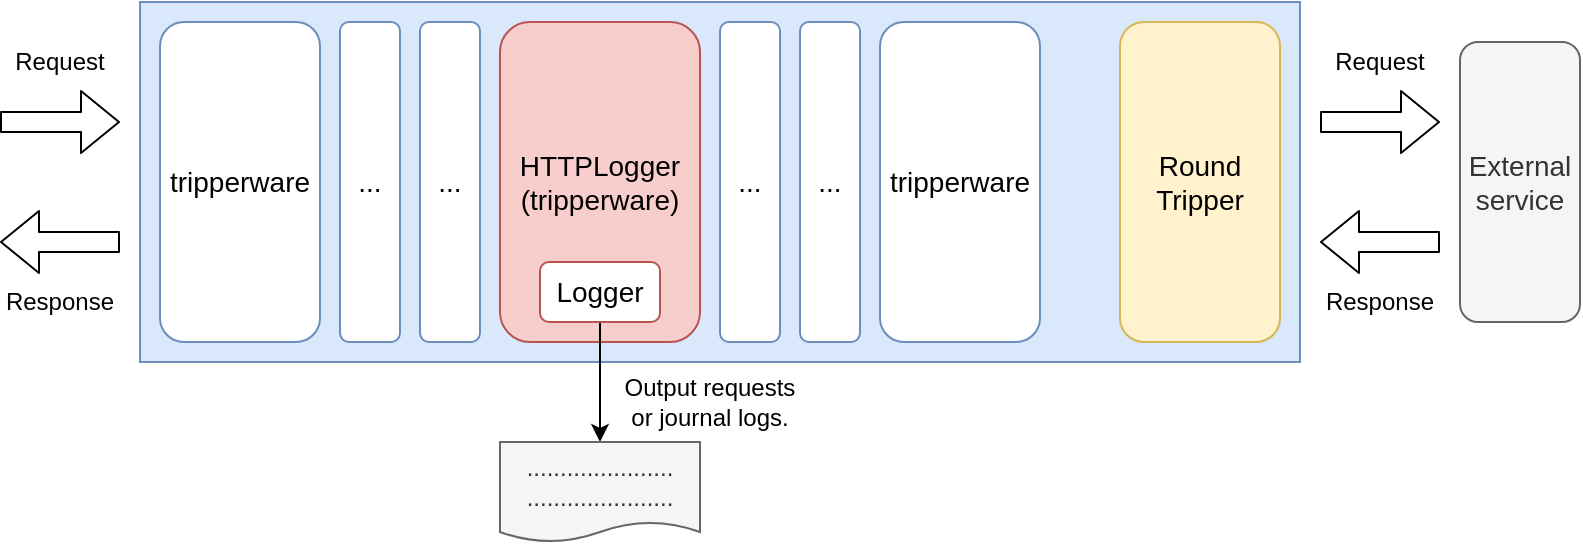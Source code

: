 <mxfile>
    <diagram id="CGz5gvUMxi6If3MVP1VV" name="image">
        <mxGraphModel dx="-1052" dy="2076" grid="1" gridSize="10" guides="1" tooltips="1" connect="1" arrows="1" fold="1" page="1" pageScale="1" pageWidth="827" pageHeight="1169" math="0" shadow="0">
            <root>
                <mxCell id="0"/>
                <mxCell id="1" parent="0"/>
                <mxCell id="mNiAzSfXenX0VxuWbp-_-2" value="" style="rounded=0;whiteSpace=wrap;html=1;fillColor=#dae8fc;strokeColor=#6c8ebf;shadow=0;" parent="1" vertex="1">
                    <mxGeometry x="2590" y="-930" width="580" height="180" as="geometry"/>
                </mxCell>
                <mxCell id="mNiAzSfXenX0VxuWbp-_-18" value="HTTPLogger&lt;br&gt;(tripperware)" style="rounded=1;whiteSpace=wrap;html=1;fontSize=14;strokeColor=#b85450;fillColor=#f8cecc;" parent="1" vertex="1">
                    <mxGeometry x="2770" y="-920" width="100" height="160" as="geometry"/>
                </mxCell>
                <mxCell id="3" value="Round&lt;br&gt;Tripper" style="rounded=1;whiteSpace=wrap;html=1;fontSize=14;strokeColor=#d6b656;fillColor=#fff2cc;" parent="1" vertex="1">
                    <mxGeometry x="3080" y="-920" width="80" height="160" as="geometry"/>
                </mxCell>
                <mxCell id="5" value="tripperware" style="rounded=1;whiteSpace=wrap;html=1;fontSize=14;strokeColor=#6c8ebf;fillColor=default;" parent="1" vertex="1">
                    <mxGeometry x="2600" y="-920" width="80" height="160" as="geometry"/>
                </mxCell>
                <mxCell id="7" value="..." style="rounded=1;whiteSpace=wrap;html=1;fontSize=14;strokeColor=#6c8ebf;fillColor=default;" parent="1" vertex="1">
                    <mxGeometry x="2690" y="-920" width="30" height="160" as="geometry"/>
                </mxCell>
                <mxCell id="8" value="..." style="rounded=1;whiteSpace=wrap;html=1;fontSize=14;strokeColor=#6c8ebf;fillColor=default;" parent="1" vertex="1">
                    <mxGeometry x="2730" y="-920" width="30" height="160" as="geometry"/>
                </mxCell>
                <mxCell id="9" value="tripperware" style="rounded=1;whiteSpace=wrap;html=1;fontSize=14;strokeColor=#6c8ebf;fillColor=default;" parent="1" vertex="1">
                    <mxGeometry x="2960" y="-920" width="80" height="160" as="geometry"/>
                </mxCell>
                <mxCell id="10" value="..." style="rounded=1;whiteSpace=wrap;html=1;fontSize=14;strokeColor=#6c8ebf;fillColor=default;" parent="1" vertex="1">
                    <mxGeometry x="2920" y="-920" width="30" height="160" as="geometry"/>
                </mxCell>
                <mxCell id="11" value="..." style="rounded=1;whiteSpace=wrap;html=1;fontSize=14;strokeColor=#6c8ebf;fillColor=default;" parent="1" vertex="1">
                    <mxGeometry x="2880" y="-920" width="30" height="160" as="geometry"/>
                </mxCell>
                <mxCell id="14" style="edgeStyle=none;html=1;exitX=0.5;exitY=1;exitDx=0;exitDy=0;entryX=0.5;entryY=0;entryDx=0;entryDy=0;" parent="1" source="12" target="13" edge="1">
                    <mxGeometry relative="1" as="geometry"/>
                </mxCell>
                <mxCell id="12" value="Logger" style="rounded=1;whiteSpace=wrap;html=1;fontSize=14;strokeColor=#b85450;fillColor=default;" parent="1" vertex="1">
                    <mxGeometry x="2790" y="-800" width="60" height="30" as="geometry"/>
                </mxCell>
                <mxCell id="13" value="......................&lt;br&gt;......................" style="shape=document;whiteSpace=wrap;html=1;boundedLbl=1;fillColor=#f5f5f5;fontColor=#333333;strokeColor=#666666;size=0.2;" parent="1" vertex="1">
                    <mxGeometry x="2770" y="-710" width="100" height="50" as="geometry"/>
                </mxCell>
                <mxCell id="15" value="Output requests or journal logs." style="text;html=1;strokeColor=none;fillColor=none;align=center;verticalAlign=middle;whiteSpace=wrap;rounded=0;" parent="1" vertex="1">
                    <mxGeometry x="2830" y="-750" width="90" height="40" as="geometry"/>
                </mxCell>
                <mxCell id="16" value="" style="shape=flexArrow;endArrow=classic;html=1;" parent="1" edge="1">
                    <mxGeometry width="50" height="50" relative="1" as="geometry">
                        <mxPoint x="2520" y="-870" as="sourcePoint"/>
                        <mxPoint x="2580" y="-870" as="targetPoint"/>
                    </mxGeometry>
                </mxCell>
                <mxCell id="17" value="Request" style="text;html=1;strokeColor=none;fillColor=none;align=center;verticalAlign=middle;whiteSpace=wrap;rounded=0;" parent="1" vertex="1">
                    <mxGeometry x="2520" y="-910" width="60" height="20" as="geometry"/>
                </mxCell>
                <mxCell id="18" value="" style="shape=flexArrow;endArrow=classic;html=1;" parent="1" edge="1">
                    <mxGeometry width="50" height="50" relative="1" as="geometry">
                        <mxPoint x="2580" y="-810" as="sourcePoint"/>
                        <mxPoint x="2520" y="-810" as="targetPoint"/>
                    </mxGeometry>
                </mxCell>
                <mxCell id="19" value="Response" style="text;html=1;strokeColor=none;fillColor=none;align=center;verticalAlign=middle;whiteSpace=wrap;rounded=0;" parent="1" vertex="1">
                    <mxGeometry x="2520" y="-790" width="60" height="20" as="geometry"/>
                </mxCell>
                <mxCell id="20" value="" style="shape=flexArrow;endArrow=classic;html=1;" edge="1" parent="1">
                    <mxGeometry width="50" height="50" relative="1" as="geometry">
                        <mxPoint x="3180" y="-870" as="sourcePoint"/>
                        <mxPoint x="3240" y="-870" as="targetPoint"/>
                    </mxGeometry>
                </mxCell>
                <mxCell id="21" value="Request" style="text;html=1;strokeColor=none;fillColor=none;align=center;verticalAlign=middle;whiteSpace=wrap;rounded=0;" vertex="1" parent="1">
                    <mxGeometry x="3180" y="-910" width="60" height="20" as="geometry"/>
                </mxCell>
                <mxCell id="22" value="" style="shape=flexArrow;endArrow=classic;html=1;" edge="1" parent="1">
                    <mxGeometry width="50" height="50" relative="1" as="geometry">
                        <mxPoint x="3240" y="-810" as="sourcePoint"/>
                        <mxPoint x="3180" y="-810" as="targetPoint"/>
                    </mxGeometry>
                </mxCell>
                <mxCell id="23" value="Response" style="text;html=1;strokeColor=none;fillColor=none;align=center;verticalAlign=middle;whiteSpace=wrap;rounded=0;" vertex="1" parent="1">
                    <mxGeometry x="3180" y="-790" width="60" height="20" as="geometry"/>
                </mxCell>
                <mxCell id="24" value="External service" style="rounded=1;whiteSpace=wrap;html=1;fontSize=14;strokeColor=#666666;fillColor=#f5f5f5;fontColor=#333333;" vertex="1" parent="1">
                    <mxGeometry x="3250" y="-910" width="60" height="140" as="geometry"/>
                </mxCell>
            </root>
        </mxGraphModel>
    </diagram>
</mxfile>